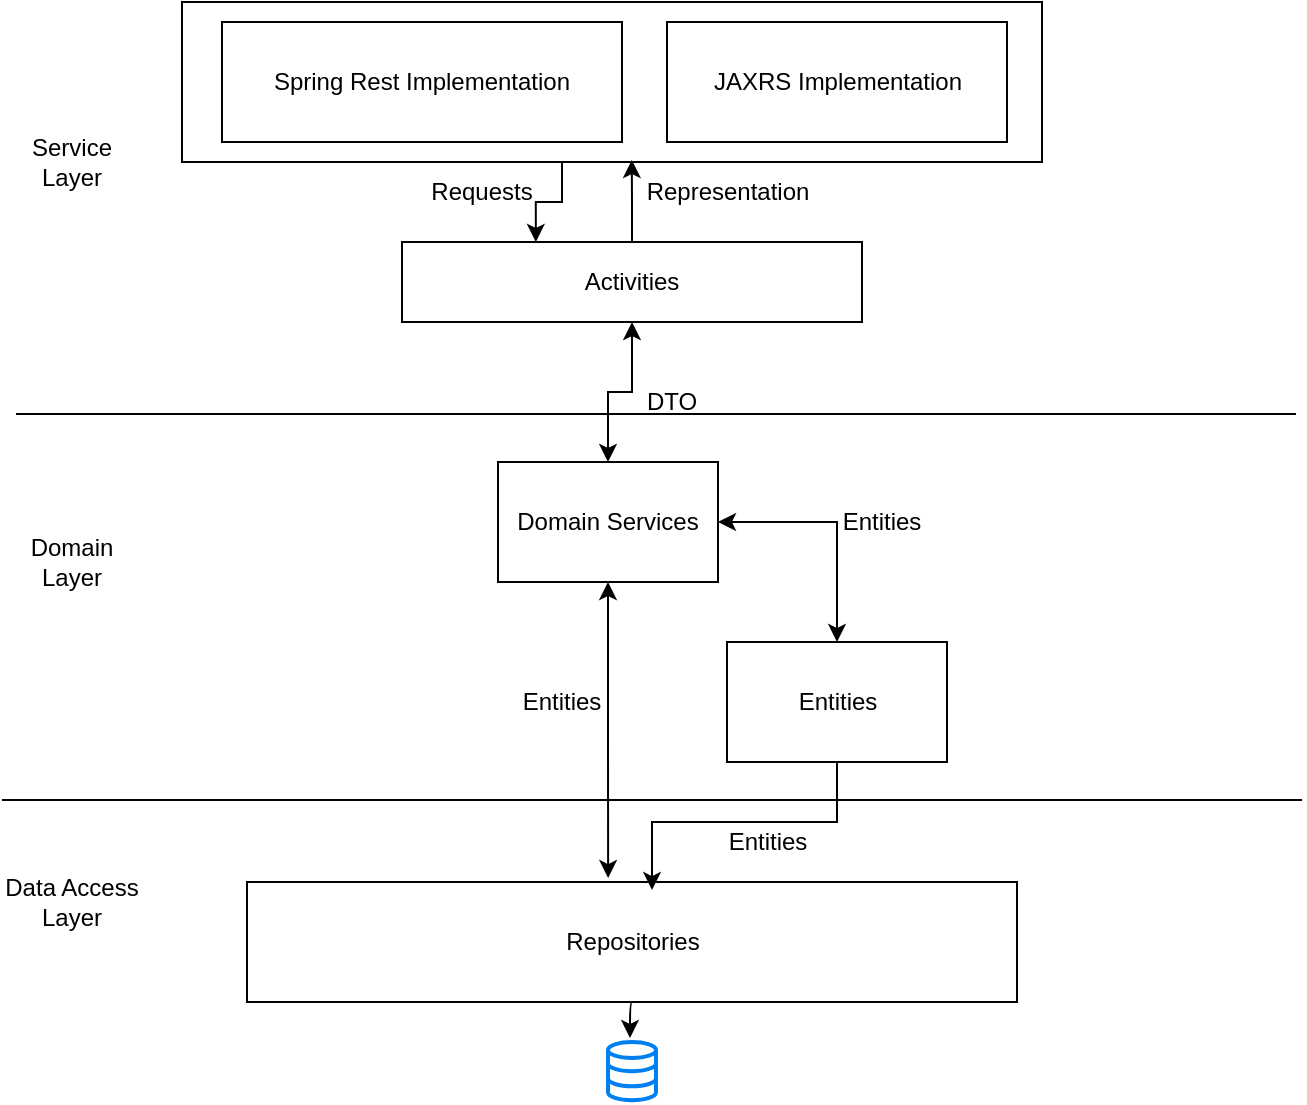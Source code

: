 <mxfile version="12.1.0" type="device" pages="2"><diagram id="v56tfe57ucSMBe7p_W9o" name="overall"><mxGraphModel dx="772" dy="518" grid="1" gridSize="10" guides="1" tooltips="1" connect="1" arrows="1" fold="1" page="1" pageScale="1" pageWidth="850" pageHeight="1100" math="0" shadow="0"><root><mxCell id="0"/><mxCell id="1" parent="0"/><mxCell id="eHkwr8fDk8KjpsL4KbzT-3" style="edgeStyle=orthogonalEdgeStyle;rounded=0;orthogonalLoop=1;jettySize=auto;html=1;exitX=0.5;exitY=1;exitDx=0;exitDy=0;entryX=0.291;entryY=0;entryDx=0;entryDy=0;entryPerimeter=0;" edge="1" parent="1" source="3vSMNe_YlhpAEYk5nzmt-29" target="eHkwr8fDk8KjpsL4KbzT-1"><mxGeometry relative="1" as="geometry"><Array as="points"><mxPoint x="310" y="130"/><mxPoint x="310" y="150"/><mxPoint x="297" y="150"/></Array></mxGeometry></mxCell><mxCell id="3vSMNe_YlhpAEYk5nzmt-29" value="" style="rounded=0;whiteSpace=wrap;html=1;glass=0;shadow=0;fillColor=none;" parent="1" vertex="1"><mxGeometry x="120" y="50" width="430" height="80" as="geometry"/></mxCell><mxCell id="3vSMNe_YlhpAEYk5nzmt-1" value="" style="html=1;verticalLabelPosition=bottom;align=center;labelBackgroundColor=#ffffff;verticalAlign=top;strokeWidth=2;strokeColor=#0080F0;fillColor=#ffffff;shadow=0;dashed=0;shape=mxgraph.ios7.icons.data;" parent="1" vertex="1"><mxGeometry x="333" y="570" width="24" height="29.1" as="geometry"/></mxCell><mxCell id="3vSMNe_YlhpAEYk5nzmt-27" style="edgeStyle=orthogonalEdgeStyle;curved=1;orthogonalLoop=1;jettySize=auto;html=1;exitX=0.5;exitY=1;exitDx=0;exitDy=0;entryX=0.458;entryY=-0.069;entryDx=0;entryDy=0;entryPerimeter=0;" parent="1" source="3vSMNe_YlhpAEYk5nzmt-2" target="3vSMNe_YlhpAEYk5nzmt-1" edge="1"><mxGeometry relative="1" as="geometry"/></mxCell><mxCell id="3vSMNe_YlhpAEYk5nzmt-2" value="Repositories" style="rounded=0;whiteSpace=wrap;html=1;" parent="1" vertex="1"><mxGeometry x="152.5" y="490" width="385" height="60" as="geometry"/></mxCell><mxCell id="eHkwr8fDk8KjpsL4KbzT-10" style="edgeStyle=orthogonalEdgeStyle;rounded=0;orthogonalLoop=1;jettySize=auto;html=1;exitX=0.5;exitY=1;exitDx=0;exitDy=0;entryX=0.469;entryY=-0.033;entryDx=0;entryDy=0;entryPerimeter=0;startArrow=classic;startFill=1;" edge="1" parent="1" source="3vSMNe_YlhpAEYk5nzmt-3" target="3vSMNe_YlhpAEYk5nzmt-2"><mxGeometry relative="1" as="geometry"/></mxCell><mxCell id="3vSMNe_YlhpAEYk5nzmt-3" value="Domain Services" style="rounded=0;whiteSpace=wrap;html=1;" parent="1" vertex="1"><mxGeometry x="278" y="280" width="110" height="60" as="geometry"/></mxCell><mxCell id="3vSMNe_YlhpAEYk5nzmt-8" value="Spring Rest Implementation" style="rounded=0;whiteSpace=wrap;html=1;" parent="1" vertex="1"><mxGeometry x="140" y="60" width="200" height="60" as="geometry"/></mxCell><mxCell id="3vSMNe_YlhpAEYk5nzmt-9" value="JAXRS Implementation" style="rounded=0;whiteSpace=wrap;html=1;" parent="1" vertex="1"><mxGeometry x="362.5" y="60" width="170" height="60" as="geometry"/></mxCell><mxCell id="3vSMNe_YlhpAEYk5nzmt-11" value="" style="endArrow=none;html=1;" parent="1" edge="1"><mxGeometry width="50" height="50" relative="1" as="geometry"><mxPoint x="30" y="449" as="sourcePoint"/><mxPoint x="680" y="449" as="targetPoint"/></mxGeometry></mxCell><mxCell id="3vSMNe_YlhpAEYk5nzmt-19" value="" style="endArrow=none;html=1;" parent="1" edge="1"><mxGeometry width="50" height="50" relative="1" as="geometry"><mxPoint x="37" y="256" as="sourcePoint"/><mxPoint x="677" y="256" as="targetPoint"/><Array as="points"/></mxGeometry></mxCell><mxCell id="eHkwr8fDk8KjpsL4KbzT-9" style="edgeStyle=orthogonalEdgeStyle;rounded=0;orthogonalLoop=1;jettySize=auto;html=1;exitX=0.5;exitY=1;exitDx=0;exitDy=0;entryX=0.526;entryY=0.067;entryDx=0;entryDy=0;entryPerimeter=0;" edge="1" parent="1" source="jganHHVliY6nMe4zJjoM-3" target="3vSMNe_YlhpAEYk5nzmt-2"><mxGeometry relative="1" as="geometry"/></mxCell><mxCell id="eHkwr8fDk8KjpsL4KbzT-11" style="edgeStyle=orthogonalEdgeStyle;rounded=0;orthogonalLoop=1;jettySize=auto;html=1;exitX=0.5;exitY=0;exitDx=0;exitDy=0;entryX=1;entryY=0.5;entryDx=0;entryDy=0;startArrow=classic;startFill=1;" edge="1" parent="1" source="jganHHVliY6nMe4zJjoM-3" target="3vSMNe_YlhpAEYk5nzmt-3"><mxGeometry relative="1" as="geometry"/></mxCell><mxCell id="jganHHVliY6nMe4zJjoM-3" value="Entities" style="rounded=0;whiteSpace=wrap;html=1;" parent="1" vertex="1"><mxGeometry x="392.5" y="370" width="110" height="60" as="geometry"/></mxCell><mxCell id="eHkwr8fDk8KjpsL4KbzT-16" style="edgeStyle=orthogonalEdgeStyle;rounded=0;orthogonalLoop=1;jettySize=auto;html=1;exitX=0.5;exitY=1;exitDx=0;exitDy=0;entryX=0.5;entryY=0;entryDx=0;entryDy=0;startArrow=classic;startFill=1;" edge="1" parent="1" source="eHkwr8fDk8KjpsL4KbzT-1" target="3vSMNe_YlhpAEYk5nzmt-3"><mxGeometry relative="1" as="geometry"/></mxCell><mxCell id="eHkwr8fDk8KjpsL4KbzT-20" style="edgeStyle=orthogonalEdgeStyle;rounded=0;orthogonalLoop=1;jettySize=auto;html=1;exitX=0.5;exitY=0;exitDx=0;exitDy=0;entryX=0.523;entryY=0.988;entryDx=0;entryDy=0;entryPerimeter=0;startArrow=none;startFill=0;endArrow=classic;endFill=1;" edge="1" parent="1" source="eHkwr8fDk8KjpsL4KbzT-1" target="3vSMNe_YlhpAEYk5nzmt-29"><mxGeometry relative="1" as="geometry"/></mxCell><mxCell id="eHkwr8fDk8KjpsL4KbzT-1" value="Activities" style="rounded=0;whiteSpace=wrap;html=1;" vertex="1" parent="1"><mxGeometry x="230" y="170" width="230" height="40" as="geometry"/></mxCell><mxCell id="eHkwr8fDk8KjpsL4KbzT-6" value="Requests" style="text;html=1;strokeColor=none;fillColor=none;align=center;verticalAlign=middle;whiteSpace=wrap;rounded=0;" vertex="1" parent="1"><mxGeometry x="250" y="135" width="40" height="20" as="geometry"/></mxCell><mxCell id="eHkwr8fDk8KjpsL4KbzT-7" value="Representation" style="text;html=1;strokeColor=none;fillColor=none;align=center;verticalAlign=middle;whiteSpace=wrap;rounded=0;" vertex="1" parent="1"><mxGeometry x="372.5" y="135" width="40" height="20" as="geometry"/></mxCell><mxCell id="eHkwr8fDk8KjpsL4KbzT-12" value="Entities" style="text;html=1;strokeColor=none;fillColor=none;align=center;verticalAlign=middle;whiteSpace=wrap;rounded=0;" vertex="1" parent="1"><mxGeometry x="290" y="390" width="40" height="20" as="geometry"/></mxCell><mxCell id="eHkwr8fDk8KjpsL4KbzT-13" value="Entities" style="text;html=1;strokeColor=none;fillColor=none;align=center;verticalAlign=middle;whiteSpace=wrap;rounded=0;" vertex="1" parent="1"><mxGeometry x="450" y="300" width="40" height="20" as="geometry"/></mxCell><mxCell id="eHkwr8fDk8KjpsL4KbzT-14" value="Entities" style="text;html=1;strokeColor=none;fillColor=none;align=center;verticalAlign=middle;whiteSpace=wrap;rounded=0;" vertex="1" parent="1"><mxGeometry x="392.5" y="460" width="40" height="20" as="geometry"/></mxCell><mxCell id="eHkwr8fDk8KjpsL4KbzT-17" value="DTO" style="text;html=1;strokeColor=none;fillColor=none;align=center;verticalAlign=middle;whiteSpace=wrap;rounded=0;" vertex="1" parent="1"><mxGeometry x="345" y="240" width="40" height="20" as="geometry"/></mxCell><mxCell id="eHkwr8fDk8KjpsL4KbzT-22" value="Data Access Layer" style="text;html=1;strokeColor=none;fillColor=none;align=center;verticalAlign=middle;whiteSpace=wrap;rounded=0;" vertex="1" parent="1"><mxGeometry x="30" y="490" width="70" height="20" as="geometry"/></mxCell><mxCell id="eHkwr8fDk8KjpsL4KbzT-23" value="Domain&lt;br&gt;Layer" style="text;html=1;strokeColor=none;fillColor=none;align=center;verticalAlign=middle;whiteSpace=wrap;rounded=0;" vertex="1" parent="1"><mxGeometry x="30" y="320" width="70" height="20" as="geometry"/></mxCell><mxCell id="eHkwr8fDk8KjpsL4KbzT-24" value="Service&lt;br&gt;Layer" style="text;html=1;strokeColor=none;fillColor=none;align=center;verticalAlign=middle;whiteSpace=wrap;rounded=0;" vertex="1" parent="1"><mxGeometry x="30" y="120" width="70" height="20" as="geometry"/></mxCell></root></mxGraphModel></diagram><diagram id="00W6FaAHZzzi1PTw13UY" name="entities"><mxGraphModel dx="1930" dy="1909" grid="1" gridSize="10" guides="1" tooltips="1" connect="1" arrows="1" fold="1" page="1" pageScale="1" pageWidth="827" pageHeight="1169" math="0" shadow="0"><root><mxCell id="ZeBFbYIPzaaSFqn-mo6Y-0"/><mxCell id="ZeBFbYIPzaaSFqn-mo6Y-1" parent="ZeBFbYIPzaaSFqn-mo6Y-0"/><mxCell id="ZeBFbYIPzaaSFqn-mo6Y-2" value="Seller" style="swimlane;childLayout=stackLayout;horizontal=1;startSize=30;horizontalStack=0;fillColor=#008cff;fontColor=#FFFFFF;rounded=1;fontSize=14;fontStyle=0;strokeWidth=2;resizeParent=0;resizeLast=1;shadow=0;dashed=0;align=center;" parent="ZeBFbYIPzaaSFqn-mo6Y-1" vertex="1"><mxGeometry x="130" y="-160" width="160" height="140" as="geometry"/></mxCell><mxCell id="ZeBFbYIPzaaSFqn-mo6Y-3" value="+id: Long&#10;+name: String&#10;+address: List&lt;Address&gt;&#10;+website: String&#10;+email: String&#10;+products: List&lt;Product&gt;" style="align=left;strokeColor=none;fillColor=none;spacingLeft=4;fontSize=12;verticalAlign=top;resizable=0;rotatable=0;part=1;" parent="ZeBFbYIPzaaSFqn-mo6Y-2" vertex="1"><mxGeometry y="30" width="160" height="110" as="geometry"/></mxCell><mxCell id="ZeBFbYIPzaaSFqn-mo6Y-4" value="Customer" style="swimlane;childLayout=stackLayout;horizontal=1;startSize=30;horizontalStack=0;fillColor=#008cff;fontColor=#FFFFFF;rounded=1;fontSize=14;fontStyle=0;strokeWidth=2;resizeParent=0;resizeLast=1;shadow=0;dashed=0;align=center;" parent="ZeBFbYIPzaaSFqn-mo6Y-1" vertex="1"><mxGeometry x="398" y="110" width="190" height="200" as="geometry"><mxRectangle x="420" width="90" height="30" as="alternateBounds"/></mxGeometry></mxCell><mxCell id="ZeBFbYIPzaaSFqn-mo6Y-5" value="+id: Long&#10;+firstName : String&#10;+lastName : String&#10;+email: String&#10;+phonenumber: String&#10;+ addresses: List&lt;Address&gt;&#10;+reviews: List&lt;Review&gt;&#10;+paymentOptions:List&lt;Payment&gt;&#10;+orders: List&lt;Orders&gt;" style="align=left;strokeColor=none;fillColor=none;spacingLeft=4;fontSize=12;verticalAlign=top;resizable=0;rotatable=0;part=1;" parent="ZeBFbYIPzaaSFqn-mo6Y-4" vertex="1"><mxGeometry y="30" width="190" height="170" as="geometry"/></mxCell><mxCell id="ZeBFbYIPzaaSFqn-mo6Y-7" value="Review" style="swimlane;childLayout=stackLayout;horizontal=1;startSize=30;horizontalStack=0;fillColor=#008cff;fontColor=#FFFFFF;rounded=1;fontSize=14;fontStyle=0;strokeWidth=2;resizeParent=0;resizeLast=1;shadow=0;dashed=0;align=center;" parent="ZeBFbYIPzaaSFqn-mo6Y-1" vertex="1"><mxGeometry x="413" y="-100" width="160" height="130" as="geometry"/></mxCell><mxCell id="ZeBFbYIPzaaSFqn-mo6Y-8" value="+id: Long&#10;+star: short&#10;+comment: String&#10;+date: Instant&#10;+customer: Customer&#10;+product: Product" style="align=left;strokeColor=none;fillColor=none;spacingLeft=4;fontSize=12;verticalAlign=top;resizable=0;rotatable=0;part=1;" parent="ZeBFbYIPzaaSFqn-mo6Y-7" vertex="1"><mxGeometry y="30" width="160" height="100" as="geometry"/></mxCell><mxCell id="ZeBFbYIPzaaSFqn-mo6Y-9" value="Product" style="swimlane;childLayout=stackLayout;horizontal=1;startSize=30;horizontalStack=0;fillColor=#008cff;fontColor=#FFFFFF;rounded=1;fontSize=14;fontStyle=0;strokeWidth=2;resizeParent=0;resizeLast=1;shadow=0;dashed=0;align=center;" parent="ZeBFbYIPzaaSFqn-mo6Y-1" vertex="1"><mxGeometry x="40" y="65" width="180" height="175" as="geometry"/></mxCell><mxCell id="ZeBFbYIPzaaSFqn-mo6Y-10" value="+id: Long&#10;+name : String&#10;+description : String&#10;+ listPrice : double&#10;+ availableQuantity: long&#10;+seller: Seller&#10;+category: Category&#10;+reviews: List&lt;Review&gt;&#10;+orderItems: List&lt;OrderItem&gt;" style="align=left;strokeColor=none;fillColor=none;spacingLeft=4;fontSize=12;verticalAlign=top;resizable=0;rotatable=0;part=1;" parent="ZeBFbYIPzaaSFqn-mo6Y-9" vertex="1"><mxGeometry y="30" width="180" height="145" as="geometry"/></mxCell><mxCell id="ZeBFbYIPzaaSFqn-mo6Y-13" value="Address" style="swimlane;childLayout=stackLayout;horizontal=1;startSize=30;horizontalStack=0;fillColor=#008cff;fontColor=#FFFFFF;rounded=1;fontSize=14;fontStyle=0;strokeWidth=2;resizeParent=0;resizeLast=1;shadow=0;dashed=0;align=center;" parent="ZeBFbYIPzaaSFqn-mo6Y-1" vertex="1"><mxGeometry x="640" y="315" width="160" height="150" as="geometry"/></mxCell><mxCell id="ZeBFbYIPzaaSFqn-mo6Y-14" value="+id: Long&#10;+street: String&#10;+unit: String&#10;+city: String&#10;+state: String&#10;+zipcode: integer&#10;+phonenumber: String" style="align=left;strokeColor=none;fillColor=none;spacingLeft=4;fontSize=12;verticalAlign=top;resizable=0;rotatable=0;part=1;" parent="ZeBFbYIPzaaSFqn-mo6Y-13" vertex="1"><mxGeometry y="30" width="160" height="120" as="geometry"/></mxCell><mxCell id="ZeBFbYIPzaaSFqn-mo6Y-15" value="Category" style="swimlane;childLayout=stackLayout;horizontal=1;startSize=30;horizontalStack=0;fillColor=#008cff;fontColor=#FFFFFF;rounded=1;fontSize=14;fontStyle=0;strokeWidth=2;resizeParent=0;resizeLast=1;shadow=0;dashed=0;align=center;" parent="ZeBFbYIPzaaSFqn-mo6Y-1" vertex="1"><mxGeometry x="-140" y="-25" width="160" height="105" as="geometry"/></mxCell><mxCell id="ZeBFbYIPzaaSFqn-mo6Y-16" value="+id : Long&#10;+name: String&#10;+product: List&lt;Product&gt;" style="align=left;strokeColor=none;fillColor=none;spacingLeft=4;fontSize=12;verticalAlign=top;resizable=0;rotatable=0;part=1;" parent="ZeBFbYIPzaaSFqn-mo6Y-15" vertex="1"><mxGeometry y="30" width="160" height="75" as="geometry"/></mxCell><mxCell id="ZeBFbYIPzaaSFqn-mo6Y-17" value="OrderItem" style="swimlane;childLayout=stackLayout;horizontal=1;startSize=30;horizontalStack=0;fillColor=#008cff;fontColor=#FFFFFF;rounded=1;fontSize=14;fontStyle=0;strokeWidth=2;resizeParent=0;resizeLast=1;shadow=0;dashed=0;align=center;" parent="ZeBFbYIPzaaSFqn-mo6Y-1" vertex="1"><mxGeometry x="-160" y="270" width="160" height="120" as="geometry"/></mxCell><mxCell id="ZeBFbYIPzaaSFqn-mo6Y-18" value="+id: Long&#10;+product: Product&#10;+order: Order&#10;+unitPrice: double&#10;+quantity: long" style="align=left;strokeColor=none;fillColor=none;spacingLeft=4;fontSize=12;verticalAlign=top;resizable=0;rotatable=0;part=1;" parent="ZeBFbYIPzaaSFqn-mo6Y-17" vertex="1"><mxGeometry y="30" width="160" height="90" as="geometry"/></mxCell><mxCell id="ZeBFbYIPzaaSFqn-mo6Y-19" value="Order" style="swimlane;childLayout=stackLayout;horizontal=1;startSize=30;horizontalStack=0;fillColor=#008cff;fontColor=#FFFFFF;rounded=1;fontSize=14;fontStyle=0;strokeWidth=2;resizeParent=0;resizeLast=1;shadow=0;dashed=0;align=center;" parent="ZeBFbYIPzaaSFqn-mo6Y-1" vertex="1"><mxGeometry x="110" y="255" width="160" height="180" as="geometry"/></mxCell><mxCell id="ZeBFbYIPzaaSFqn-mo6Y-20" value="+id: Long&#10;+date: Instant&#10;+totalValue: double&#10;+status: OrderStatus&#10;+customer: Customer&#10;+items: List&lt;OrderItem&gt;&#10;+address:Adress&#10;+payment:Payment" style="align=left;strokeColor=none;fillColor=none;spacingLeft=4;fontSize=12;verticalAlign=top;resizable=0;rotatable=0;part=1;" parent="ZeBFbYIPzaaSFqn-mo6Y-19" vertex="1"><mxGeometry y="30" width="160" height="150" as="geometry"/></mxCell><mxCell id="ZeBFbYIPzaaSFqn-mo6Y-21" value="&lt;&lt;enumeration&gt;&gt;&#10;OrderStatus" style="swimlane;childLayout=stackLayout;horizontal=1;startSize=30;horizontalStack=0;fillColor=#008cff;fontColor=#FFFFFF;rounded=1;fontSize=14;fontStyle=0;strokeWidth=2;resizeParent=0;resizeLast=1;shadow=0;dashed=0;align=center;" parent="ZeBFbYIPzaaSFqn-mo6Y-1" vertex="1"><mxGeometry x="-40" y="505" width="160" height="120" as="geometry"/></mxCell><mxCell id="ZeBFbYIPzaaSFqn-mo6Y-22" value="+Ordered&#10;+Shipped&#10;+Cancelled&#10;+Delivered" style="align=left;strokeColor=none;fillColor=none;spacingLeft=4;fontSize=12;verticalAlign=top;resizable=0;rotatable=0;part=1;" parent="ZeBFbYIPzaaSFqn-mo6Y-21" vertex="1"><mxGeometry y="30" width="160" height="90" as="geometry"/></mxCell><mxCell id="ZeBFbYIPzaaSFqn-mo6Y-23" value="Payment" style="swimlane;childLayout=stackLayout;horizontal=1;startSize=30;horizontalStack=0;fillColor=#008cff;fontColor=#FFFFFF;rounded=1;fontSize=14;fontStyle=0;strokeWidth=2;resizeParent=0;resizeLast=1;shadow=0;dashed=0;align=center;" parent="ZeBFbYIPzaaSFqn-mo6Y-1" vertex="1"><mxGeometry x="370" y="505" width="160" height="150" as="geometry"/></mxCell><mxCell id="ZeBFbYIPzaaSFqn-mo6Y-24" value="+id: Long&#10;+nameOnCard: String&#10;+cardNumber: String&#10;+cardType: String&#10;+expireMonth: int&#10;+expireYear: int&#10;+billingAddress: Address&#10;+customer: Customer" style="align=left;strokeColor=none;fillColor=none;spacingLeft=4;fontSize=12;verticalAlign=top;resizable=0;rotatable=0;part=1;" parent="ZeBFbYIPzaaSFqn-mo6Y-23" vertex="1"><mxGeometry y="30" width="160" height="120" as="geometry"/></mxCell><mxCell id="ZeBFbYIPzaaSFqn-mo6Y-31" value="" style="fontSize=12;html=1;endArrow=ERzeroToMany;startArrow=ERmandOne;entryX=0.75;entryY=0;entryDx=0;entryDy=0;edgeStyle=orthogonalEdgeStyle;" parent="ZeBFbYIPzaaSFqn-mo6Y-1" source="ZeBFbYIPzaaSFqn-mo6Y-3" target="ZeBFbYIPzaaSFqn-mo6Y-9" edge="1"><mxGeometry width="100" height="100" relative="1" as="geometry"><mxPoint x="260" y="50" as="sourcePoint"/><mxPoint x="283" y="40" as="targetPoint"/></mxGeometry></mxCell><mxCell id="ZeBFbYIPzaaSFqn-mo6Y-33" value="" style="edgeStyle=orthogonalEdgeStyle;fontSize=12;html=1;endArrow=ERzeroToOne;startArrow=ERmandOne;exitX=0.5;exitY=1;exitDx=0;exitDy=0;entryX=0;entryY=0.25;entryDx=0;entryDy=0;" parent="ZeBFbYIPzaaSFqn-mo6Y-1" source="ZeBFbYIPzaaSFqn-mo6Y-16" target="ZeBFbYIPzaaSFqn-mo6Y-10" edge="1"><mxGeometry width="100" height="100" relative="1" as="geometry"><mxPoint x="60" y="150" as="sourcePoint"/><mxPoint x="160" y="50" as="targetPoint"/></mxGeometry></mxCell><mxCell id="ZeBFbYIPzaaSFqn-mo6Y-35" value="" style="edgeStyle=elbowEdgeStyle;fontSize=12;html=1;endArrow=ERzeroToMany;startArrow=ERmandOne;" parent="ZeBFbYIPzaaSFqn-mo6Y-1" source="ZeBFbYIPzaaSFqn-mo6Y-10" target="ZeBFbYIPzaaSFqn-mo6Y-8" edge="1"><mxGeometry width="100" height="100" relative="1" as="geometry"><mxPoint x="290" y="240" as="sourcePoint"/><mxPoint x="390" y="140" as="targetPoint"/></mxGeometry></mxCell><mxCell id="ZeBFbYIPzaaSFqn-mo6Y-37" style="orthogonalLoop=1;jettySize=auto;html=1;exitX=0.5;exitY=1;exitDx=0;exitDy=0;entryX=0.169;entryY=0;entryDx=0;entryDy=0;entryPerimeter=0;targetPerimeterSpacing=14;elbow=vertical;edgeStyle=orthogonalEdgeStyle;startArrow=ERzeroToMany;startFill=1;endArrow=ERmandOne;endFill=0;" parent="ZeBFbYIPzaaSFqn-mo6Y-1" source="ZeBFbYIPzaaSFqn-mo6Y-8" target="ZeBFbYIPzaaSFqn-mo6Y-4" edge="1"><mxGeometry relative="1" as="geometry"/></mxCell><mxCell id="ZeBFbYIPzaaSFqn-mo6Y-38" value="" style="edgeStyle=orthogonalEdgeStyle;fontSize=12;html=1;endArrow=ERzeroToMany;endFill=1;entryX=0.5;entryY=0;entryDx=0;entryDy=0;exitX=1;exitY=0.25;exitDx=0;exitDy=0;" parent="ZeBFbYIPzaaSFqn-mo6Y-1" source="ZeBFbYIPzaaSFqn-mo6Y-5" target="ZeBFbYIPzaaSFqn-mo6Y-13" edge="1"><mxGeometry width="100" height="100" relative="1" as="geometry"><mxPoint x="473" y="380" as="sourcePoint"/><mxPoint x="573" y="280" as="targetPoint"/></mxGeometry></mxCell><mxCell id="ZeBFbYIPzaaSFqn-mo6Y-40" value="" style="edgeStyle=orthogonalEdgeStyle;fontSize=12;html=1;endArrow=ERzeroToMany;endFill=1;entryX=0.875;entryY=-0.013;entryDx=0;entryDy=0;entryPerimeter=0;exitX=1;exitY=0.092;exitDx=0;exitDy=0;exitPerimeter=0;" parent="ZeBFbYIPzaaSFqn-mo6Y-1" source="ZeBFbYIPzaaSFqn-mo6Y-2" target="ZeBFbYIPzaaSFqn-mo6Y-13" edge="1"><mxGeometry width="100" height="100" relative="1" as="geometry"><mxPoint x="320" y="-40" as="sourcePoint"/><mxPoint x="570" y="250" as="targetPoint"/></mxGeometry></mxCell><mxCell id="q1HIxkfjvxAjfOYAbi55-0" value="" style="edgeStyle=orthogonalEdgeStyle;fontSize=12;html=1;endArrow=ERzeroToMany;endFill=1;exitX=0;exitY=0.5;exitDx=0;exitDy=0;entryX=1;entryY=0.25;entryDx=0;entryDy=0;" parent="ZeBFbYIPzaaSFqn-mo6Y-1" source="ZeBFbYIPzaaSFqn-mo6Y-5" target="ZeBFbYIPzaaSFqn-mo6Y-20" edge="1"><mxGeometry width="100" height="100" relative="1" as="geometry"><mxPoint x="440" y="250" as="sourcePoint"/><mxPoint x="540" y="150" as="targetPoint"/></mxGeometry></mxCell><mxCell id="q1HIxkfjvxAjfOYAbi55-3" value="" style="edgeStyle=orthogonalEdgeStyle;fontSize=12;html=1;endArrow=ERzeroToMany;startArrow=ERmandOne;" parent="ZeBFbYIPzaaSFqn-mo6Y-1" source="ZeBFbYIPzaaSFqn-mo6Y-10" target="ZeBFbYIPzaaSFqn-mo6Y-17" edge="1"><mxGeometry width="100" height="100" relative="1" as="geometry"><mxPoint x="190" y="310" as="sourcePoint"/><mxPoint x="290" y="210" as="targetPoint"/></mxGeometry></mxCell><mxCell id="q1HIxkfjvxAjfOYAbi55-4" value="" style="edgeStyle=entityRelationEdgeStyle;fontSize=12;html=1;endArrow=ERoneToMany;startArrow=ERmandOne;" parent="ZeBFbYIPzaaSFqn-mo6Y-1" source="ZeBFbYIPzaaSFqn-mo6Y-19" target="ZeBFbYIPzaaSFqn-mo6Y-18" edge="1"><mxGeometry width="100" height="100" relative="1" as="geometry"><mxPoint x="160" y="544" as="sourcePoint"/><mxPoint x="260" y="444" as="targetPoint"/></mxGeometry></mxCell><mxCell id="q1HIxkfjvxAjfOYAbi55-6" value="" style="edgeStyle=orthogonalEdgeStyle;fontSize=12;html=1;endArrow=ERone;endFill=1;" parent="ZeBFbYIPzaaSFqn-mo6Y-1" source="ZeBFbYIPzaaSFqn-mo6Y-20" target="ZeBFbYIPzaaSFqn-mo6Y-21" edge="1"><mxGeometry width="100" height="100" relative="1" as="geometry"><mxPoint x="150" y="660" as="sourcePoint"/><mxPoint x="250" y="560" as="targetPoint"/></mxGeometry></mxCell><mxCell id="E-QczF_exGBUsWfhuGRF-0" value="" style="fontSize=12;html=1;endArrow=ERzeroToMany;startArrow=ERmandOne;edgeStyle=orthogonalEdgeStyle;exitX=0.5;exitY=1;exitDx=0;exitDy=0;" edge="1" parent="ZeBFbYIPzaaSFqn-mo6Y-1" source="ZeBFbYIPzaaSFqn-mo6Y-5" target="ZeBFbYIPzaaSFqn-mo6Y-23"><mxGeometry width="100" height="100" relative="1" as="geometry"><mxPoint x="530" y="450" as="sourcePoint"/><mxPoint x="630" y="350" as="targetPoint"/><Array as="points"><mxPoint x="493" y="310"/><mxPoint x="450" y="310"/></Array></mxGeometry></mxCell><mxCell id="E-QczF_exGBUsWfhuGRF-1" style="edgeStyle=orthogonalEdgeStyle;rounded=0;orthogonalLoop=1;jettySize=auto;html=1;exitX=0.75;exitY=1;exitDx=0;exitDy=0;entryX=0;entryY=0.5;entryDx=0;entryDy=0;startArrow=ERzeroToMany;startFill=1;endArrow=ERmandOne;endFill=0;" edge="1" parent="ZeBFbYIPzaaSFqn-mo6Y-1" source="ZeBFbYIPzaaSFqn-mo6Y-20" target="ZeBFbYIPzaaSFqn-mo6Y-24"><mxGeometry relative="1" as="geometry"/></mxCell><mxCell id="E-QczF_exGBUsWfhuGRF-2" style="edgeStyle=orthogonalEdgeStyle;rounded=0;orthogonalLoop=1;jettySize=auto;html=1;exitX=0.5;exitY=1;exitDx=0;exitDy=0;entryX=1;entryY=0.75;entryDx=0;entryDy=0;startArrow=ERmandOne;startFill=0;endArrow=ERzeroToMany;endFill=1;" edge="1" parent="ZeBFbYIPzaaSFqn-mo6Y-1" source="ZeBFbYIPzaaSFqn-mo6Y-14" target="ZeBFbYIPzaaSFqn-mo6Y-24"><mxGeometry relative="1" as="geometry"/></mxCell><mxCell id="E-QczF_exGBUsWfhuGRF-5" style="edgeStyle=orthogonalEdgeStyle;rounded=0;orthogonalLoop=1;jettySize=auto;html=1;exitX=1;exitY=0.5;exitDx=0;exitDy=0;entryX=-0.009;entryY=0.604;entryDx=0;entryDy=0;entryPerimeter=0;startArrow=ERzeroToMany;startFill=1;endArrow=ERmandOne;endFill=0;" edge="1" parent="ZeBFbYIPzaaSFqn-mo6Y-1" source="ZeBFbYIPzaaSFqn-mo6Y-20" target="ZeBFbYIPzaaSFqn-mo6Y-14"><mxGeometry relative="1" as="geometry"/></mxCell></root></mxGraphModel></diagram></mxfile>